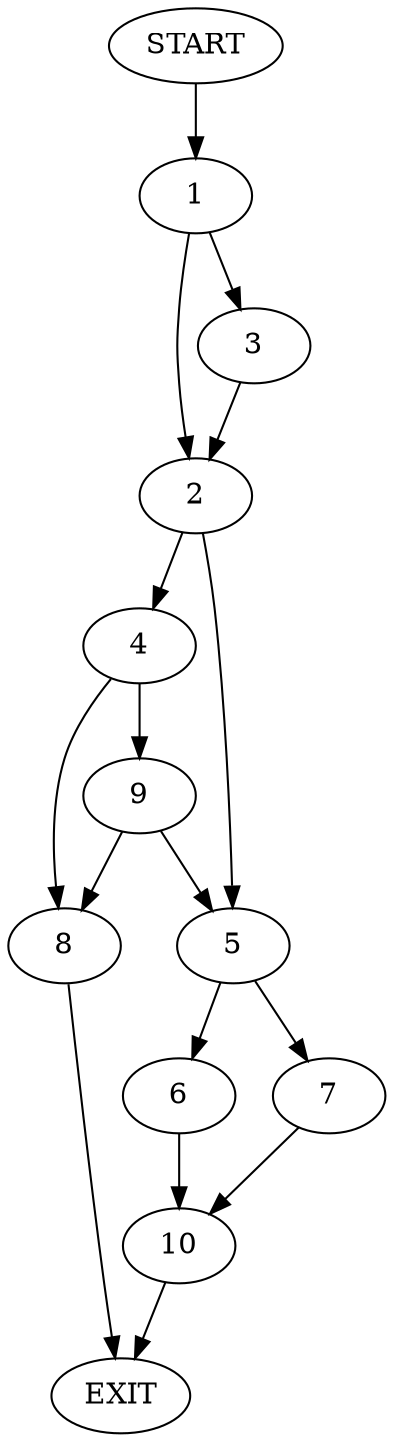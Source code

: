 digraph {
0 [label="START"]
11 [label="EXIT"]
0 -> 1
1 -> 2
1 -> 3
2 -> 4
2 -> 5
3 -> 2
5 -> 6
5 -> 7
4 -> 8
4 -> 9
8 -> 11
9 -> 8
9 -> 5
6 -> 10
7 -> 10
10 -> 11
}
